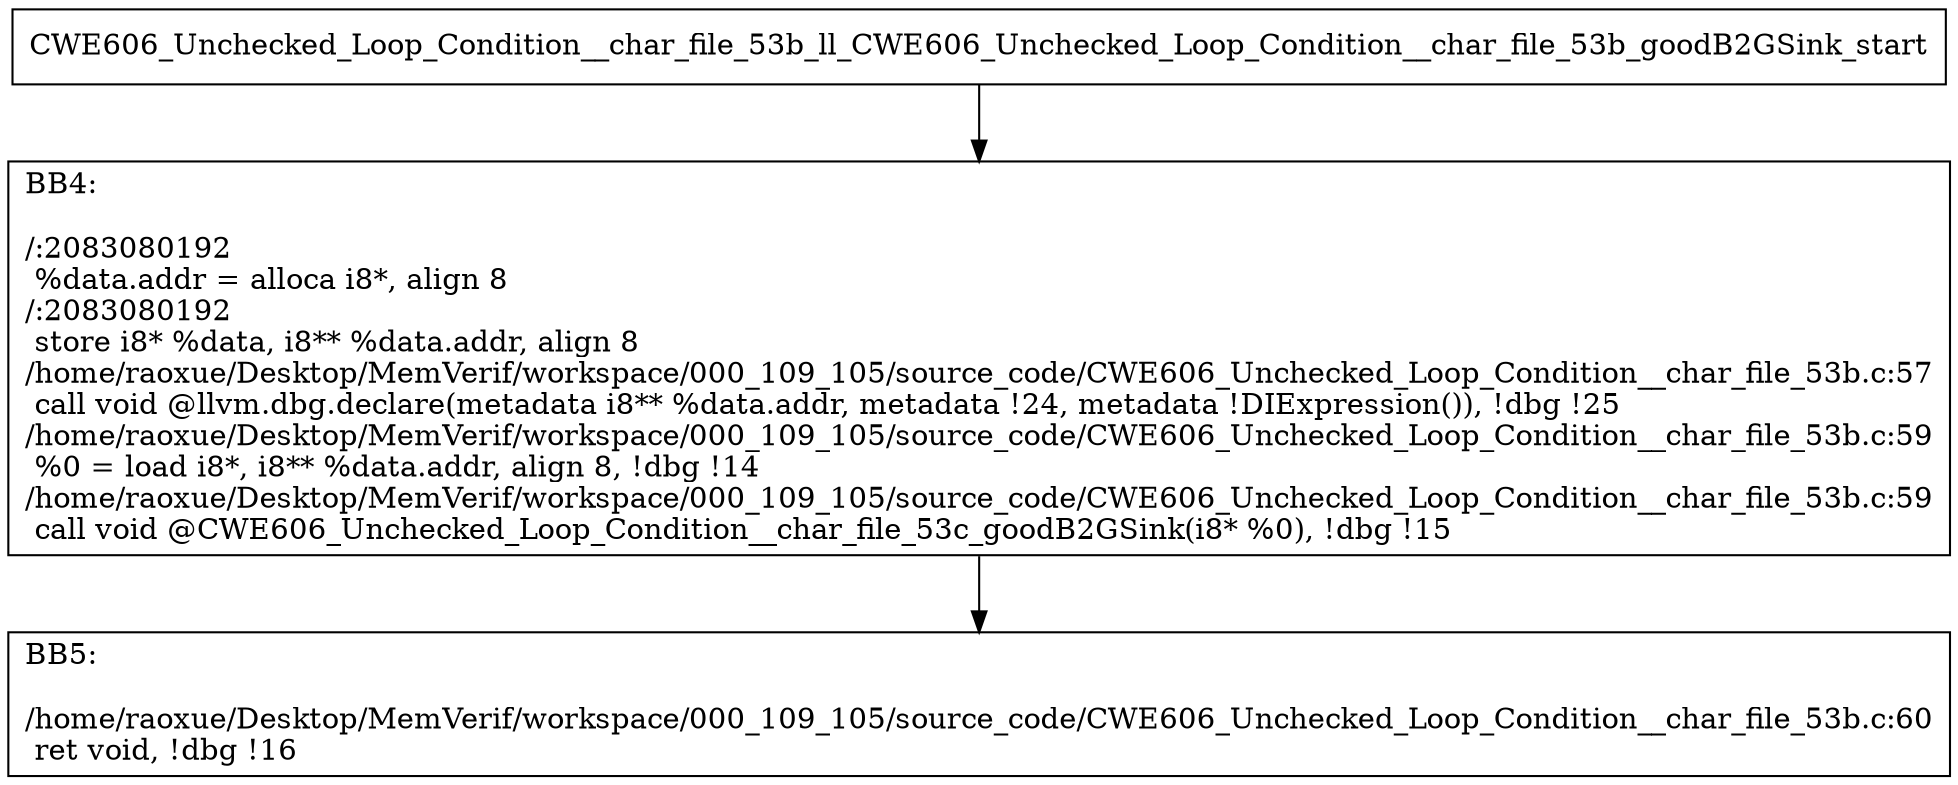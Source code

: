 digraph "CFG for'CWE606_Unchecked_Loop_Condition__char_file_53b_ll_CWE606_Unchecked_Loop_Condition__char_file_53b_goodB2GSink' function" {
	BBCWE606_Unchecked_Loop_Condition__char_file_53b_ll_CWE606_Unchecked_Loop_Condition__char_file_53b_goodB2GSink_start[shape=record,label="{CWE606_Unchecked_Loop_Condition__char_file_53b_ll_CWE606_Unchecked_Loop_Condition__char_file_53b_goodB2GSink_start}"];
	BBCWE606_Unchecked_Loop_Condition__char_file_53b_ll_CWE606_Unchecked_Loop_Condition__char_file_53b_goodB2GSink_start-> CWE606_Unchecked_Loop_Condition__char_file_53b_ll_CWE606_Unchecked_Loop_Condition__char_file_53b_goodB2GSinkBB4;
	CWE606_Unchecked_Loop_Condition__char_file_53b_ll_CWE606_Unchecked_Loop_Condition__char_file_53b_goodB2GSinkBB4 [shape=record, label="{BB4:\l\l/:2083080192\l
  %data.addr = alloca i8*, align 8\l
/:2083080192\l
  store i8* %data, i8** %data.addr, align 8\l
/home/raoxue/Desktop/MemVerif/workspace/000_109_105/source_code/CWE606_Unchecked_Loop_Condition__char_file_53b.c:57\l
  call void @llvm.dbg.declare(metadata i8** %data.addr, metadata !24, metadata !DIExpression()), !dbg !25\l
/home/raoxue/Desktop/MemVerif/workspace/000_109_105/source_code/CWE606_Unchecked_Loop_Condition__char_file_53b.c:59\l
  %0 = load i8*, i8** %data.addr, align 8, !dbg !14\l
/home/raoxue/Desktop/MemVerif/workspace/000_109_105/source_code/CWE606_Unchecked_Loop_Condition__char_file_53b.c:59\l
  call void @CWE606_Unchecked_Loop_Condition__char_file_53c_goodB2GSink(i8* %0), !dbg !15\l
}"];
	CWE606_Unchecked_Loop_Condition__char_file_53b_ll_CWE606_Unchecked_Loop_Condition__char_file_53b_goodB2GSinkBB4-> CWE606_Unchecked_Loop_Condition__char_file_53b_ll_CWE606_Unchecked_Loop_Condition__char_file_53b_goodB2GSinkBB5;
	CWE606_Unchecked_Loop_Condition__char_file_53b_ll_CWE606_Unchecked_Loop_Condition__char_file_53b_goodB2GSinkBB5 [shape=record, label="{BB5:\l\l/home/raoxue/Desktop/MemVerif/workspace/000_109_105/source_code/CWE606_Unchecked_Loop_Condition__char_file_53b.c:60\l
  ret void, !dbg !16\l
}"];
}
